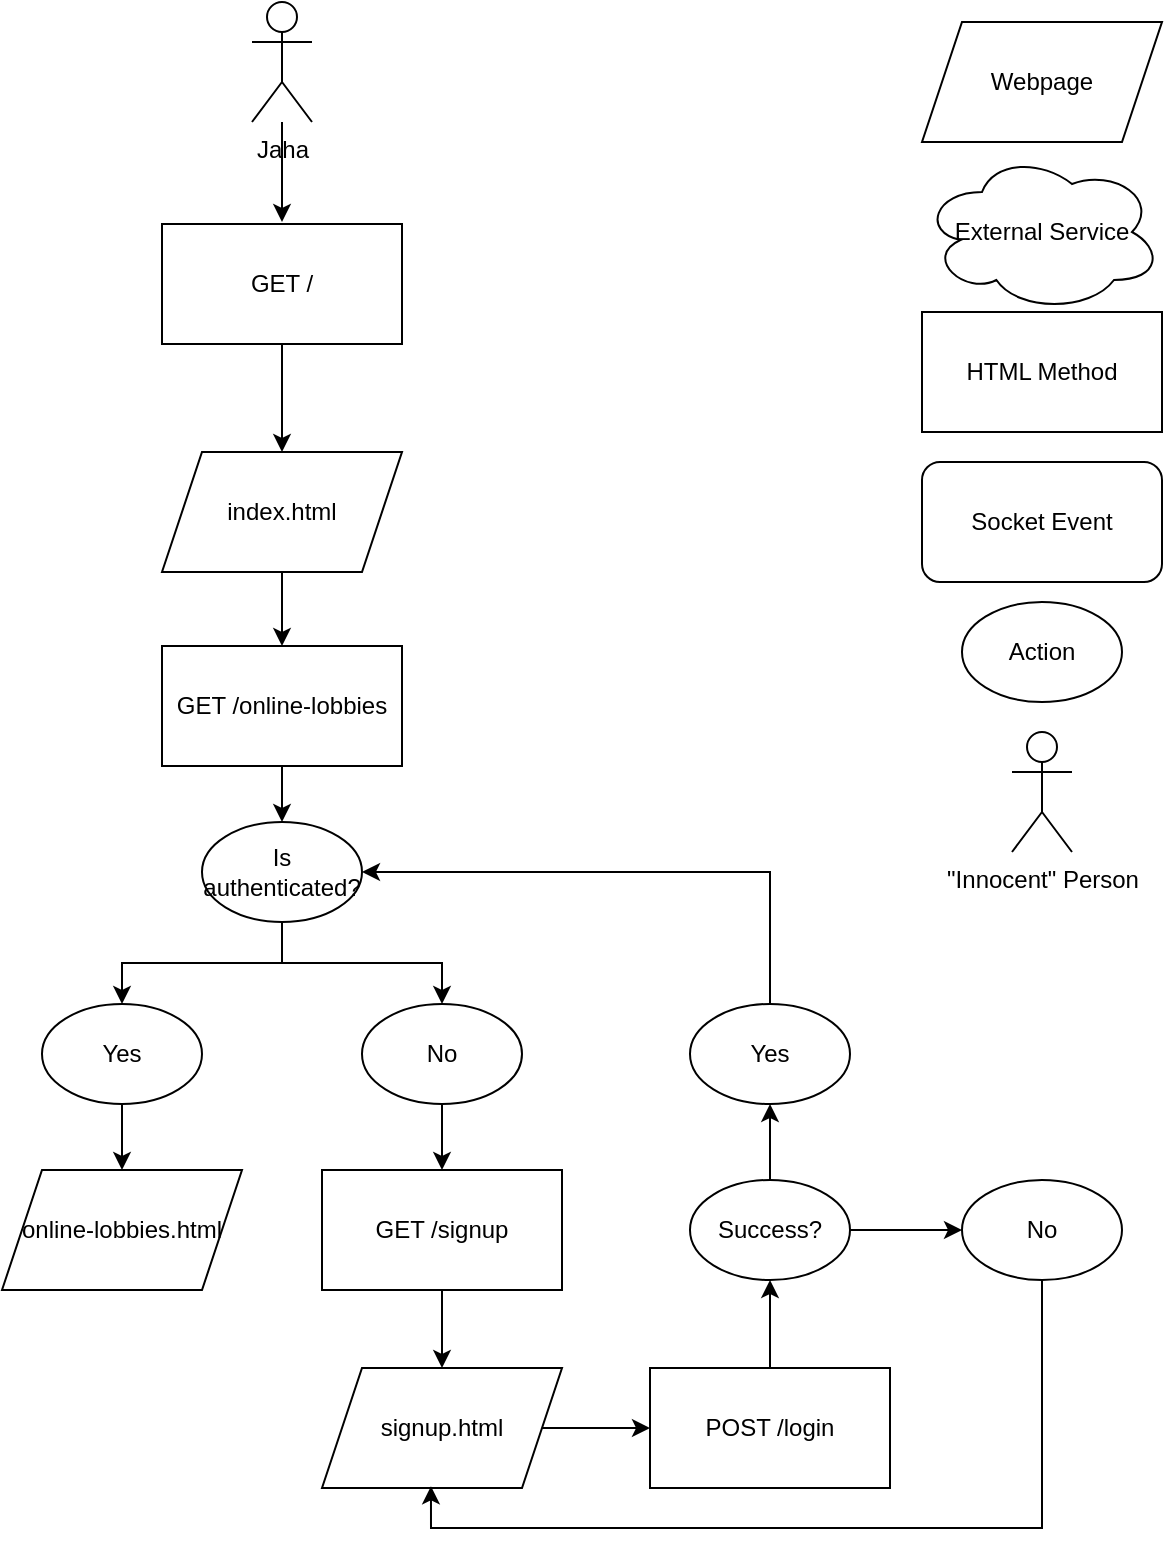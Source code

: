<mxfile version="26.0.16">
  <diagram name="Page-1" id="U7f6Jex-UFzCKxM56UFl">
    <mxGraphModel dx="1928" dy="1397" grid="0" gridSize="10" guides="1" tooltips="1" connect="1" arrows="1" fold="1" page="0" pageScale="1" pageWidth="827" pageHeight="1169" background="none" math="0" shadow="0">
      <root>
        <mxCell id="0" />
        <mxCell id="1" parent="0" />
        <mxCell id="UtDKZaN4W3g_iNDmG3gu-41" value="HTML Method" style="rounded=0;whiteSpace=wrap;html=1;" parent="1" vertex="1">
          <mxGeometry x="610" y="-145" width="120" height="60" as="geometry" />
        </mxCell>
        <mxCell id="UtDKZaN4W3g_iNDmG3gu-42" value="Webpage" style="shape=parallelogram;perimeter=parallelogramPerimeter;whiteSpace=wrap;html=1;fixedSize=1;" parent="1" vertex="1">
          <mxGeometry x="610" y="-290" width="120" height="60" as="geometry" />
        </mxCell>
        <mxCell id="UtDKZaN4W3g_iNDmG3gu-43" value="Action" style="ellipse;whiteSpace=wrap;html=1;" parent="1" vertex="1">
          <mxGeometry x="630" width="80" height="50" as="geometry" />
        </mxCell>
        <mxCell id="UtDKZaN4W3g_iNDmG3gu-44" value="External Service" style="ellipse;shape=cloud;whiteSpace=wrap;html=1;" parent="1" vertex="1">
          <mxGeometry x="610" y="-225" width="120" height="80" as="geometry" />
        </mxCell>
        <mxCell id="UtDKZaN4W3g_iNDmG3gu-46" value="" style="edgeStyle=orthogonalEdgeStyle;rounded=0;orthogonalLoop=1;jettySize=auto;html=1;" parent="1" source="UtDKZaN4W3g_iNDmG3gu-45" edge="1">
          <mxGeometry relative="1" as="geometry">
            <mxPoint x="290" y="-190" as="targetPoint" />
          </mxGeometry>
        </mxCell>
        <mxCell id="UtDKZaN4W3g_iNDmG3gu-45" value="Jaha" style="shape=umlActor;verticalLabelPosition=bottom;verticalAlign=top;html=1;outlineConnect=0;" parent="1" vertex="1">
          <mxGeometry x="275" y="-300" width="30" height="60" as="geometry" />
        </mxCell>
        <mxCell id="UtDKZaN4W3g_iNDmG3gu-47" value="Socket Event" style="rounded=1;whiteSpace=wrap;html=1;" parent="1" vertex="1">
          <mxGeometry x="610" y="-70" width="120" height="60" as="geometry" />
        </mxCell>
        <mxCell id="UtDKZaN4W3g_iNDmG3gu-61" value="&quot;Innocent&quot; Person" style="shape=umlActor;verticalLabelPosition=bottom;verticalAlign=top;html=1;outlineConnect=0;" parent="1" vertex="1">
          <mxGeometry x="655" y="65" width="30" height="60" as="geometry" />
        </mxCell>
        <mxCell id="vfwi66MGf-T3PpLRj24W-54" style="edgeStyle=orthogonalEdgeStyle;rounded=0;orthogonalLoop=1;jettySize=auto;html=1;entryX=0;entryY=0;entryDx=0;entryDy=0;" parent="1" source="vfwi66MGf-T3PpLRj24W-52" edge="1">
          <mxGeometry relative="1" as="geometry">
            <Array as="points">
              <mxPoint x="230" y="-210" />
            </Array>
            <mxPoint x="230" y="-190" as="targetPoint" />
          </mxGeometry>
        </mxCell>
        <mxCell id="gN8qsUWXk2atkSYGIFFf-3" value="" style="edgeStyle=orthogonalEdgeStyle;rounded=0;orthogonalLoop=1;jettySize=auto;html=1;" edge="1" parent="1" source="gN8qsUWXk2atkSYGIFFf-1" target="gN8qsUWXk2atkSYGIFFf-2">
          <mxGeometry relative="1" as="geometry" />
        </mxCell>
        <mxCell id="gN8qsUWXk2atkSYGIFFf-1" value="GET /" style="rounded=0;whiteSpace=wrap;html=1;" vertex="1" parent="1">
          <mxGeometry x="230" y="-189" width="120" height="60" as="geometry" />
        </mxCell>
        <mxCell id="gN8qsUWXk2atkSYGIFFf-9" value="" style="edgeStyle=orthogonalEdgeStyle;rounded=0;orthogonalLoop=1;jettySize=auto;html=1;" edge="1" parent="1" source="gN8qsUWXk2atkSYGIFFf-2" target="gN8qsUWXk2atkSYGIFFf-8">
          <mxGeometry relative="1" as="geometry" />
        </mxCell>
        <mxCell id="gN8qsUWXk2atkSYGIFFf-2" value="index.html" style="shape=parallelogram;perimeter=parallelogramPerimeter;whiteSpace=wrap;html=1;fixedSize=1;" vertex="1" parent="1">
          <mxGeometry x="230" y="-75" width="120" height="60" as="geometry" />
        </mxCell>
        <mxCell id="gN8qsUWXk2atkSYGIFFf-11" value="" style="edgeStyle=orthogonalEdgeStyle;rounded=0;orthogonalLoop=1;jettySize=auto;html=1;" edge="1" parent="1" source="gN8qsUWXk2atkSYGIFFf-8" target="gN8qsUWXk2atkSYGIFFf-10">
          <mxGeometry relative="1" as="geometry" />
        </mxCell>
        <mxCell id="gN8qsUWXk2atkSYGIFFf-8" value="GET /online-lobbies" style="rounded=0;whiteSpace=wrap;html=1;" vertex="1" parent="1">
          <mxGeometry x="230" y="22" width="120" height="60" as="geometry" />
        </mxCell>
        <mxCell id="gN8qsUWXk2atkSYGIFFf-14" style="edgeStyle=orthogonalEdgeStyle;rounded=0;orthogonalLoop=1;jettySize=auto;html=1;entryX=0.5;entryY=0;entryDx=0;entryDy=0;" edge="1" parent="1" source="gN8qsUWXk2atkSYGIFFf-10" target="gN8qsUWXk2atkSYGIFFf-13">
          <mxGeometry relative="1" as="geometry" />
        </mxCell>
        <mxCell id="gN8qsUWXk2atkSYGIFFf-15" style="edgeStyle=orthogonalEdgeStyle;rounded=0;orthogonalLoop=1;jettySize=auto;html=1;entryX=0.5;entryY=0;entryDx=0;entryDy=0;" edge="1" parent="1" source="gN8qsUWXk2atkSYGIFFf-10" target="gN8qsUWXk2atkSYGIFFf-12">
          <mxGeometry relative="1" as="geometry" />
        </mxCell>
        <mxCell id="gN8qsUWXk2atkSYGIFFf-10" value="Is authenticated?" style="ellipse;whiteSpace=wrap;html=1;" vertex="1" parent="1">
          <mxGeometry x="250" y="110" width="80" height="50" as="geometry" />
        </mxCell>
        <mxCell id="gN8qsUWXk2atkSYGIFFf-33" value="" style="edgeStyle=orthogonalEdgeStyle;rounded=0;orthogonalLoop=1;jettySize=auto;html=1;" edge="1" parent="1" source="gN8qsUWXk2atkSYGIFFf-12" target="gN8qsUWXk2atkSYGIFFf-32">
          <mxGeometry relative="1" as="geometry" />
        </mxCell>
        <mxCell id="gN8qsUWXk2atkSYGIFFf-12" value="Yes" style="ellipse;whiteSpace=wrap;html=1;" vertex="1" parent="1">
          <mxGeometry x="170" y="201" width="80" height="50" as="geometry" />
        </mxCell>
        <mxCell id="gN8qsUWXk2atkSYGIFFf-17" value="" style="edgeStyle=orthogonalEdgeStyle;rounded=0;orthogonalLoop=1;jettySize=auto;html=1;" edge="1" parent="1" source="gN8qsUWXk2atkSYGIFFf-13" target="gN8qsUWXk2atkSYGIFFf-16">
          <mxGeometry relative="1" as="geometry" />
        </mxCell>
        <mxCell id="gN8qsUWXk2atkSYGIFFf-13" value="No" style="ellipse;whiteSpace=wrap;html=1;" vertex="1" parent="1">
          <mxGeometry x="330" y="201" width="80" height="50" as="geometry" />
        </mxCell>
        <mxCell id="gN8qsUWXk2atkSYGIFFf-19" value="" style="edgeStyle=orthogonalEdgeStyle;rounded=0;orthogonalLoop=1;jettySize=auto;html=1;" edge="1" parent="1" source="gN8qsUWXk2atkSYGIFFf-16" target="gN8qsUWXk2atkSYGIFFf-18">
          <mxGeometry relative="1" as="geometry" />
        </mxCell>
        <mxCell id="gN8qsUWXk2atkSYGIFFf-16" value="GET /signup" style="rounded=0;whiteSpace=wrap;html=1;" vertex="1" parent="1">
          <mxGeometry x="310" y="284" width="120" height="60" as="geometry" />
        </mxCell>
        <mxCell id="gN8qsUWXk2atkSYGIFFf-21" value="" style="edgeStyle=orthogonalEdgeStyle;rounded=0;orthogonalLoop=1;jettySize=auto;html=1;" edge="1" parent="1" source="gN8qsUWXk2atkSYGIFFf-18" target="gN8qsUWXk2atkSYGIFFf-20">
          <mxGeometry relative="1" as="geometry" />
        </mxCell>
        <mxCell id="gN8qsUWXk2atkSYGIFFf-18" value="signup.html" style="shape=parallelogram;perimeter=parallelogramPerimeter;whiteSpace=wrap;html=1;fixedSize=1;" vertex="1" parent="1">
          <mxGeometry x="310" y="383" width="120" height="60" as="geometry" />
        </mxCell>
        <mxCell id="gN8qsUWXk2atkSYGIFFf-23" value="" style="edgeStyle=orthogonalEdgeStyle;rounded=0;orthogonalLoop=1;jettySize=auto;html=1;" edge="1" parent="1" source="gN8qsUWXk2atkSYGIFFf-20" target="gN8qsUWXk2atkSYGIFFf-22">
          <mxGeometry relative="1" as="geometry" />
        </mxCell>
        <mxCell id="gN8qsUWXk2atkSYGIFFf-20" value="POST /login" style="rounded=0;whiteSpace=wrap;html=1;" vertex="1" parent="1">
          <mxGeometry x="474" y="383" width="120" height="60" as="geometry" />
        </mxCell>
        <mxCell id="gN8qsUWXk2atkSYGIFFf-25" value="" style="edgeStyle=orthogonalEdgeStyle;rounded=0;orthogonalLoop=1;jettySize=auto;html=1;" edge="1" parent="1" source="gN8qsUWXk2atkSYGIFFf-22" target="gN8qsUWXk2atkSYGIFFf-24">
          <mxGeometry relative="1" as="geometry" />
        </mxCell>
        <mxCell id="gN8qsUWXk2atkSYGIFFf-30" value="" style="edgeStyle=orthogonalEdgeStyle;rounded=0;orthogonalLoop=1;jettySize=auto;html=1;" edge="1" parent="1" source="gN8qsUWXk2atkSYGIFFf-22" target="gN8qsUWXk2atkSYGIFFf-29">
          <mxGeometry relative="1" as="geometry" />
        </mxCell>
        <mxCell id="gN8qsUWXk2atkSYGIFFf-22" value="Success?" style="ellipse;whiteSpace=wrap;html=1;" vertex="1" parent="1">
          <mxGeometry x="494" y="289" width="80" height="50" as="geometry" />
        </mxCell>
        <mxCell id="gN8qsUWXk2atkSYGIFFf-24" value="No" style="ellipse;whiteSpace=wrap;html=1;" vertex="1" parent="1">
          <mxGeometry x="630" y="289" width="80" height="50" as="geometry" />
        </mxCell>
        <mxCell id="gN8qsUWXk2atkSYGIFFf-28" style="edgeStyle=orthogonalEdgeStyle;rounded=0;orthogonalLoop=1;jettySize=auto;html=1;entryX=0.454;entryY=0.986;entryDx=0;entryDy=0;entryPerimeter=0;" edge="1" parent="1" source="gN8qsUWXk2atkSYGIFFf-24" target="gN8qsUWXk2atkSYGIFFf-18">
          <mxGeometry relative="1" as="geometry">
            <Array as="points">
              <mxPoint x="670" y="463" />
              <mxPoint x="365" y="463" />
            </Array>
          </mxGeometry>
        </mxCell>
        <mxCell id="gN8qsUWXk2atkSYGIFFf-31" style="edgeStyle=orthogonalEdgeStyle;rounded=0;orthogonalLoop=1;jettySize=auto;html=1;entryX=1;entryY=0.5;entryDx=0;entryDy=0;" edge="1" parent="1" source="gN8qsUWXk2atkSYGIFFf-29" target="gN8qsUWXk2atkSYGIFFf-10">
          <mxGeometry relative="1" as="geometry">
            <Array as="points">
              <mxPoint x="534" y="135" />
            </Array>
          </mxGeometry>
        </mxCell>
        <mxCell id="gN8qsUWXk2atkSYGIFFf-29" value="Yes" style="ellipse;whiteSpace=wrap;html=1;" vertex="1" parent="1">
          <mxGeometry x="494" y="201" width="80" height="50" as="geometry" />
        </mxCell>
        <mxCell id="gN8qsUWXk2atkSYGIFFf-32" value="online-lobbies.html" style="shape=parallelogram;perimeter=parallelogramPerimeter;whiteSpace=wrap;html=1;fixedSize=1;" vertex="1" parent="1">
          <mxGeometry x="150" y="284" width="120" height="60" as="geometry" />
        </mxCell>
      </root>
    </mxGraphModel>
  </diagram>
</mxfile>
